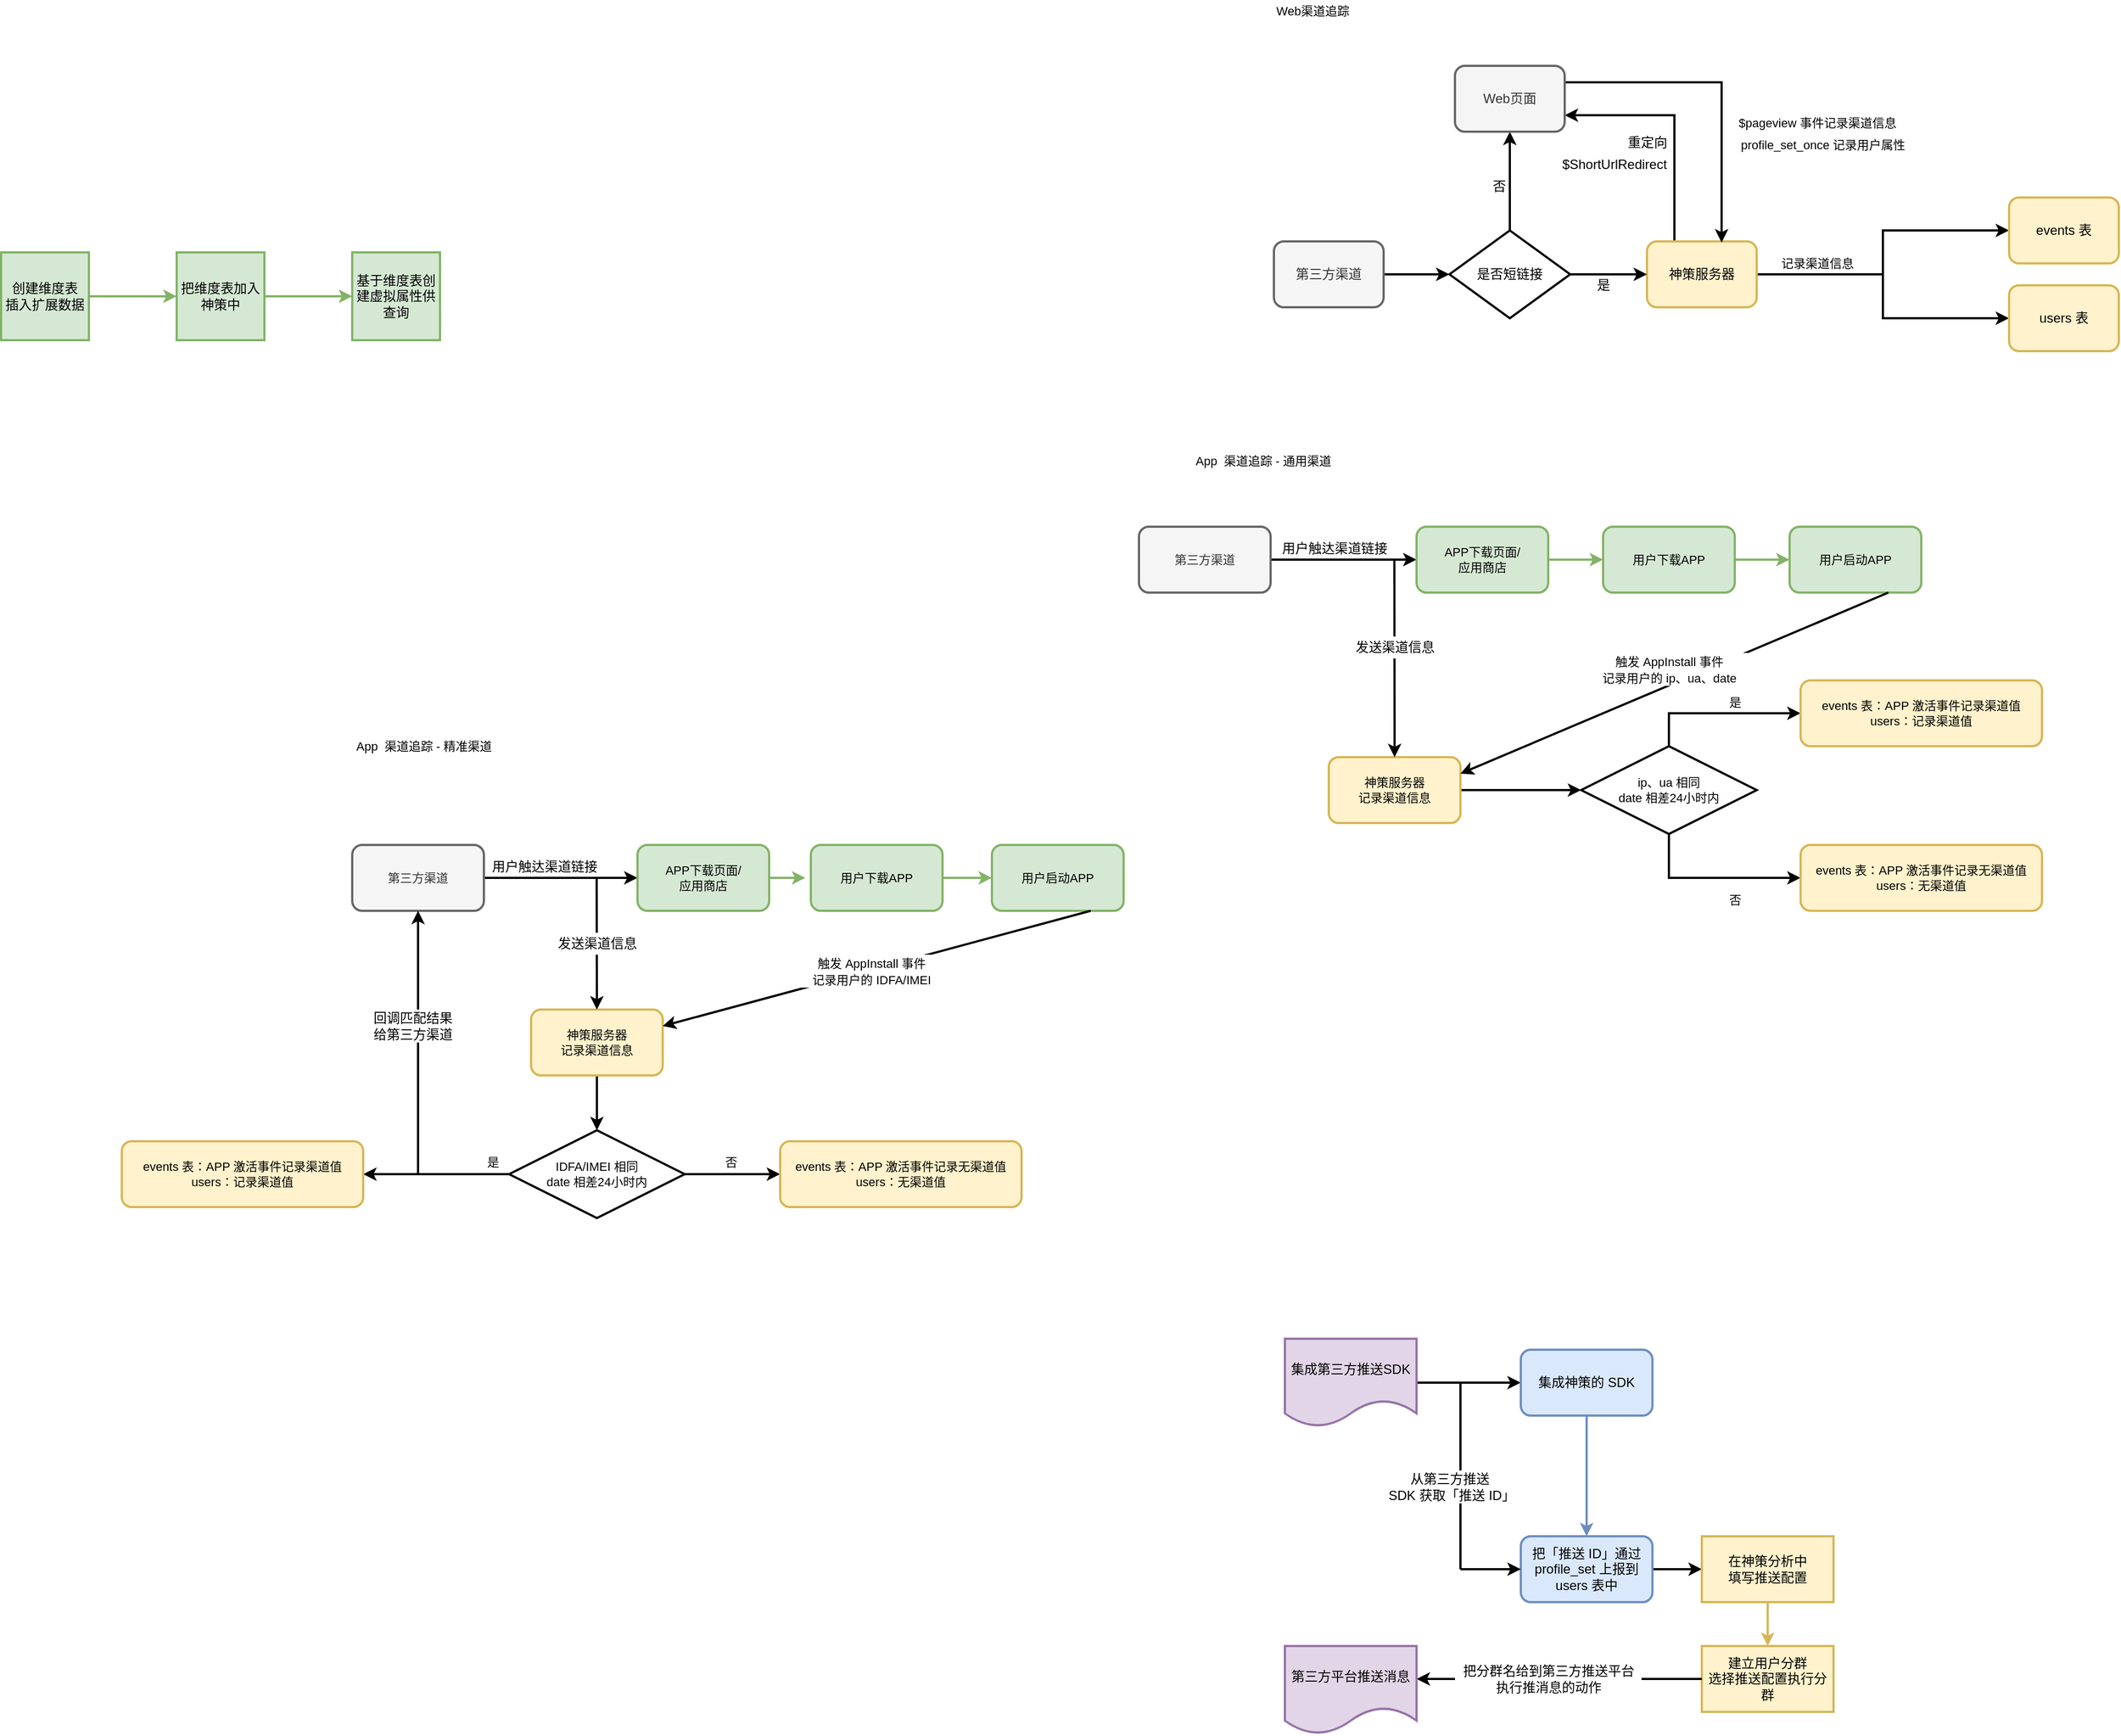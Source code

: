 <mxfile version="15.8.8" type="github">
  <diagram id="prtHgNgQTEPvFCAcTncT" name="Page-1">
    <mxGraphModel dx="2343" dy="376" grid="1" gridSize="10" guides="1" tooltips="1" connect="1" arrows="1" fold="1" page="1" pageScale="1" pageWidth="827" pageHeight="1169" math="0" shadow="0">
      <root>
        <mxCell id="0" />
        <mxCell id="1" parent="0" />
        <mxCell id="M7a1UfoR2cArPOc2KeIE-14" style="edgeStyle=orthogonalEdgeStyle;rounded=0;orthogonalLoop=1;jettySize=auto;html=1;exitX=1;exitY=0.5;exitDx=0;exitDy=0;entryX=0;entryY=0.5;entryDx=0;entryDy=0;strokeWidth=2;" parent="1" source="M7a1UfoR2cArPOc2KeIE-5" target="M7a1UfoR2cArPOc2KeIE-12" edge="1">
          <mxGeometry relative="1" as="geometry" />
        </mxCell>
        <mxCell id="M7a1UfoR2cArPOc2KeIE-5" value="第三方渠道" style="rounded=1;whiteSpace=wrap;html=1;fillColor=#f5f5f5;fontColor=#333333;strokeColor=#666666;strokeWidth=2;" parent="1" vertex="1">
          <mxGeometry x="-290" y="340" width="100" height="60" as="geometry" />
        </mxCell>
        <mxCell id="M7a1UfoR2cArPOc2KeIE-20" style="edgeStyle=orthogonalEdgeStyle;rounded=0;orthogonalLoop=1;jettySize=auto;html=1;exitX=0.25;exitY=0;exitDx=0;exitDy=0;entryX=1;entryY=0.75;entryDx=0;entryDy=0;strokeWidth=2;" parent="1" source="M7a1UfoR2cArPOc2KeIE-11" target="M7a1UfoR2cArPOc2KeIE-17" edge="1">
          <mxGeometry relative="1" as="geometry" />
        </mxCell>
        <mxCell id="M7a1UfoR2cArPOc2KeIE-25" style="edgeStyle=orthogonalEdgeStyle;rounded=0;orthogonalLoop=1;jettySize=auto;html=1;exitX=1;exitY=0.5;exitDx=0;exitDy=0;entryX=0;entryY=0.5;entryDx=0;entryDy=0;strokeWidth=2;" parent="1" source="M7a1UfoR2cArPOc2KeIE-11" target="M7a1UfoR2cArPOc2KeIE-23" edge="1">
          <mxGeometry relative="1" as="geometry" />
        </mxCell>
        <mxCell id="M7a1UfoR2cArPOc2KeIE-27" style="edgeStyle=orthogonalEdgeStyle;rounded=0;orthogonalLoop=1;jettySize=auto;html=1;exitX=1;exitY=0.5;exitDx=0;exitDy=0;entryX=0;entryY=0.5;entryDx=0;entryDy=0;strokeWidth=2;" parent="1" source="M7a1UfoR2cArPOc2KeIE-11" target="M7a1UfoR2cArPOc2KeIE-24" edge="1">
          <mxGeometry relative="1" as="geometry" />
        </mxCell>
        <mxCell id="M7a1UfoR2cArPOc2KeIE-11" value="神策服务器" style="rounded=1;whiteSpace=wrap;html=1;fillColor=#fff2cc;strokeColor=#d6b656;strokeWidth=2;" parent="1" vertex="1">
          <mxGeometry x="50" y="340" width="100" height="60" as="geometry" />
        </mxCell>
        <mxCell id="M7a1UfoR2cArPOc2KeIE-15" style="edgeStyle=orthogonalEdgeStyle;rounded=0;orthogonalLoop=1;jettySize=auto;html=1;exitX=1;exitY=0.5;exitDx=0;exitDy=0;entryX=0;entryY=0.5;entryDx=0;entryDy=0;strokeWidth=2;" parent="1" source="M7a1UfoR2cArPOc2KeIE-12" target="M7a1UfoR2cArPOc2KeIE-11" edge="1">
          <mxGeometry relative="1" as="geometry" />
        </mxCell>
        <mxCell id="M7a1UfoR2cArPOc2KeIE-37" style="edgeStyle=orthogonalEdgeStyle;rounded=0;orthogonalLoop=1;jettySize=auto;html=1;exitX=0.5;exitY=0;exitDx=0;exitDy=0;entryX=0.5;entryY=1;entryDx=0;entryDy=0;fontSize=11;strokeWidth=2;" parent="1" source="M7a1UfoR2cArPOc2KeIE-12" target="M7a1UfoR2cArPOc2KeIE-17" edge="1">
          <mxGeometry relative="1" as="geometry" />
        </mxCell>
        <mxCell id="M7a1UfoR2cArPOc2KeIE-12" value="是否短链接" style="rhombus;whiteSpace=wrap;html=1;strokeWidth=2;" parent="1" vertex="1">
          <mxGeometry x="-130" y="330" width="110" height="80" as="geometry" />
        </mxCell>
        <mxCell id="M7a1UfoR2cArPOc2KeIE-21" style="edgeStyle=orthogonalEdgeStyle;rounded=0;orthogonalLoop=1;jettySize=auto;html=1;exitX=1;exitY=0.25;exitDx=0;exitDy=0;entryX=0.68;entryY=0.017;entryDx=0;entryDy=0;entryPerimeter=0;strokeWidth=2;" parent="1" source="M7a1UfoR2cArPOc2KeIE-17" target="M7a1UfoR2cArPOc2KeIE-11" edge="1">
          <mxGeometry relative="1" as="geometry" />
        </mxCell>
        <mxCell id="M7a1UfoR2cArPOc2KeIE-17" value="Web页面" style="rounded=1;whiteSpace=wrap;html=1;fillColor=#f5f5f5;strokeColor=#666666;fontColor=#333333;strokeWidth=2;" parent="1" vertex="1">
          <mxGeometry x="-125" y="180" width="100" height="60" as="geometry" />
        </mxCell>
        <mxCell id="M7a1UfoR2cArPOc2KeIE-23" value="events 表" style="rounded=1;whiteSpace=wrap;html=1;fillColor=#fff2cc;strokeColor=#d6b656;strokeWidth=2;" parent="1" vertex="1">
          <mxGeometry x="380" y="300" width="100" height="60" as="geometry" />
        </mxCell>
        <mxCell id="M7a1UfoR2cArPOc2KeIE-24" value="users 表" style="rounded=1;whiteSpace=wrap;html=1;fillColor=#fff2cc;strokeColor=#d6b656;strokeWidth=2;" parent="1" vertex="1">
          <mxGeometry x="380" y="380" width="100" height="60" as="geometry" />
        </mxCell>
        <mxCell id="M7a1UfoR2cArPOc2KeIE-29" value="是" style="text;html=1;align=center;verticalAlign=middle;resizable=0;points=[];autosize=1;strokeColor=none;fillColor=none;strokeWidth=2;" parent="1" vertex="1">
          <mxGeometry x="-5" y="370" width="30" height="20" as="geometry" />
        </mxCell>
        <mxCell id="M7a1UfoR2cArPOc2KeIE-30" value="否" style="text;html=1;align=center;verticalAlign=middle;resizable=0;points=[];autosize=1;strokeColor=none;fillColor=none;strokeWidth=2;" parent="1" vertex="1">
          <mxGeometry x="-100" y="280" width="30" height="20" as="geometry" />
        </mxCell>
        <mxCell id="M7a1UfoR2cArPOc2KeIE-31" value="重定向" style="text;html=1;align=center;verticalAlign=middle;resizable=0;points=[];autosize=1;strokeColor=none;fillColor=none;strokeWidth=2;" parent="1" vertex="1">
          <mxGeometry x="25" y="240" width="50" height="20" as="geometry" />
        </mxCell>
        <mxCell id="M7a1UfoR2cArPOc2KeIE-33" value="$ShortUrlRedirect" style="text;html=1;align=center;verticalAlign=middle;resizable=0;points=[];autosize=1;strokeColor=none;fillColor=none;strokeWidth=2;" parent="1" vertex="1">
          <mxGeometry x="-35" y="260" width="110" height="20" as="geometry" />
        </mxCell>
        <mxCell id="M7a1UfoR2cArPOc2KeIE-34" value="&lt;font style=&quot;font-size: 11px&quot;&gt;$pageview 事件记录渠道信息&lt;/font&gt;" style="text;html=1;align=center;verticalAlign=middle;resizable=0;points=[];autosize=1;strokeColor=none;fillColor=none;fontSize=15;strokeWidth=2;" parent="1" vertex="1">
          <mxGeometry x="120" y="220" width="170" height="20" as="geometry" />
        </mxCell>
        <mxCell id="M7a1UfoR2cArPOc2KeIE-36" value="&lt;font style=&quot;font-size: 11px&quot;&gt;profile_set_once 记录用户属性&lt;/font&gt;" style="text;html=1;align=center;verticalAlign=middle;resizable=0;points=[];autosize=1;strokeColor=none;fillColor=none;fontSize=15;strokeWidth=2;" parent="1" vertex="1">
          <mxGeometry x="120" y="240" width="180" height="20" as="geometry" />
        </mxCell>
        <mxCell id="M7a1UfoR2cArPOc2KeIE-38" value="记录渠道信息" style="text;html=1;align=center;verticalAlign=middle;resizable=0;points=[];autosize=1;strokeColor=none;fillColor=none;fontSize=11;strokeWidth=2;" parent="1" vertex="1">
          <mxGeometry x="160" y="350" width="90" height="20" as="geometry" />
        </mxCell>
        <mxCell id="M7a1UfoR2cArPOc2KeIE-39" value="Web渠道追踪" style="text;html=1;align=center;verticalAlign=middle;resizable=0;points=[];autosize=1;strokeColor=none;fillColor=none;fontSize=11;" parent="1" vertex="1">
          <mxGeometry x="-300" y="120" width="90" height="20" as="geometry" />
        </mxCell>
        <mxCell id="M7a1UfoR2cArPOc2KeIE-40" value="App&amp;nbsp;&lt;span style=&quot;white-space: pre&quot;&gt; &lt;/span&gt;渠道追踪 - 通用渠道" style="text;html=1;align=center;verticalAlign=middle;resizable=0;points=[];autosize=1;strokeColor=none;fillColor=none;fontSize=11;" parent="1" vertex="1">
          <mxGeometry x="-375" y="530" width="150" height="20" as="geometry" />
        </mxCell>
        <mxCell id="M7a1UfoR2cArPOc2KeIE-42" style="edgeStyle=orthogonalEdgeStyle;rounded=0;orthogonalLoop=1;jettySize=auto;html=1;exitX=1;exitY=0.5;exitDx=0;exitDy=0;fontSize=11;entryX=0;entryY=0.5;entryDx=0;entryDy=0;strokeWidth=2;" parent="1" source="M7a1UfoR2cArPOc2KeIE-41" target="M7a1UfoR2cArPOc2KeIE-43" edge="1">
          <mxGeometry relative="1" as="geometry">
            <mxPoint x="-200" y="630" as="targetPoint" />
            <Array as="points">
              <mxPoint x="-180" y="630" />
              <mxPoint x="-180" y="630" />
            </Array>
          </mxGeometry>
        </mxCell>
        <mxCell id="M7a1UfoR2cArPOc2KeIE-41" value="第三方渠道" style="rounded=1;whiteSpace=wrap;html=1;fontSize=11;strokeWidth=2;fillColor=#f5f5f5;fontColor=#333333;strokeColor=#666666;" parent="1" vertex="1">
          <mxGeometry x="-413" y="600" width="120" height="60" as="geometry" />
        </mxCell>
        <mxCell id="M7a1UfoR2cArPOc2KeIE-44" style="edgeStyle=orthogonalEdgeStyle;rounded=0;orthogonalLoop=1;jettySize=auto;html=1;exitX=1;exitY=0.5;exitDx=0;exitDy=0;fontSize=11;fillColor=#d5e8d4;strokeColor=#82b366;strokeWidth=2;" parent="1" source="M7a1UfoR2cArPOc2KeIE-43" edge="1">
          <mxGeometry relative="1" as="geometry">
            <mxPoint x="10" y="630" as="targetPoint" />
          </mxGeometry>
        </mxCell>
        <mxCell id="M7a1UfoR2cArPOc2KeIE-43" value="APP下载页面/&lt;br&gt;应用商店" style="rounded=1;whiteSpace=wrap;html=1;fontSize=11;strokeWidth=2;fillColor=#d5e8d4;strokeColor=#82b366;" parent="1" vertex="1">
          <mxGeometry x="-160" y="600" width="120" height="60" as="geometry" />
        </mxCell>
        <mxCell id="M7a1UfoR2cArPOc2KeIE-46" style="edgeStyle=orthogonalEdgeStyle;rounded=0;orthogonalLoop=1;jettySize=auto;html=1;exitX=1;exitY=0.5;exitDx=0;exitDy=0;fontSize=11;fillColor=#d5e8d4;strokeColor=#82b366;strokeWidth=2;" parent="1" source="M7a1UfoR2cArPOc2KeIE-45" edge="1">
          <mxGeometry relative="1" as="geometry">
            <mxPoint x="180" y="630" as="targetPoint" />
          </mxGeometry>
        </mxCell>
        <mxCell id="M7a1UfoR2cArPOc2KeIE-45" value="用户下载APP" style="rounded=1;whiteSpace=wrap;html=1;fontSize=11;strokeWidth=2;fillColor=#d5e8d4;strokeColor=#82b366;" parent="1" vertex="1">
          <mxGeometry x="10" y="600" width="120" height="60" as="geometry" />
        </mxCell>
        <mxCell id="M7a1UfoR2cArPOc2KeIE-47" value="用户启动APP" style="rounded=1;whiteSpace=wrap;html=1;fontSize=11;strokeWidth=2;fillColor=#d5e8d4;strokeColor=#82b366;" parent="1" vertex="1">
          <mxGeometry x="180" y="600" width="120" height="60" as="geometry" />
        </mxCell>
        <mxCell id="M7a1UfoR2cArPOc2KeIE-50" style="edgeStyle=orthogonalEdgeStyle;rounded=0;orthogonalLoop=1;jettySize=auto;html=1;exitX=1;exitY=0.5;exitDx=0;exitDy=0;fontSize=11;strokeWidth=2;entryX=0;entryY=0.5;entryDx=0;entryDy=0;" parent="1" source="M7a1UfoR2cArPOc2KeIE-48" target="M7a1UfoR2cArPOc2KeIE-51" edge="1">
          <mxGeometry relative="1" as="geometry">
            <mxPoint x="-50" y="840.143" as="targetPoint" />
          </mxGeometry>
        </mxCell>
        <mxCell id="M7a1UfoR2cArPOc2KeIE-48" value="神策服务器&lt;br&gt;记录渠道信息" style="rounded=1;whiteSpace=wrap;html=1;fontSize=11;strokeWidth=2;fillColor=#fff2cc;strokeColor=#d6b656;" parent="1" vertex="1">
          <mxGeometry x="-240" y="810" width="120" height="60" as="geometry" />
        </mxCell>
        <mxCell id="M7a1UfoR2cArPOc2KeIE-54" style="edgeStyle=orthogonalEdgeStyle;rounded=0;orthogonalLoop=1;jettySize=auto;html=1;exitX=0.5;exitY=0;exitDx=0;exitDy=0;fontSize=11;strokeWidth=2;" parent="1" source="M7a1UfoR2cArPOc2KeIE-51" target="M7a1UfoR2cArPOc2KeIE-53" edge="1">
          <mxGeometry relative="1" as="geometry" />
        </mxCell>
        <mxCell id="M7a1UfoR2cArPOc2KeIE-55" style="edgeStyle=orthogonalEdgeStyle;rounded=0;orthogonalLoop=1;jettySize=auto;html=1;exitX=0.5;exitY=1;exitDx=0;exitDy=0;fontSize=11;entryX=0;entryY=0.5;entryDx=0;entryDy=0;strokeWidth=2;" parent="1" source="M7a1UfoR2cArPOc2KeIE-51" target="M7a1UfoR2cArPOc2KeIE-56" edge="1">
          <mxGeometry relative="1" as="geometry">
            <mxPoint x="90" y="890" as="targetPoint" />
          </mxGeometry>
        </mxCell>
        <mxCell id="M7a1UfoR2cArPOc2KeIE-51" value="ip、ua 相同&lt;br&gt;date 相差24小时内" style="rhombus;whiteSpace=wrap;html=1;fontSize=11;strokeWidth=2;" parent="1" vertex="1">
          <mxGeometry x="-10" y="800" width="160" height="80" as="geometry" />
        </mxCell>
        <mxCell id="M7a1UfoR2cArPOc2KeIE-53" value="events 表：APP 激活事件记录渠道值&lt;br&gt;users：记录渠道值" style="rounded=1;whiteSpace=wrap;html=1;fontSize=11;strokeWidth=2;fillColor=#fff2cc;strokeColor=#d6b656;" parent="1" vertex="1">
          <mxGeometry x="190" y="740" width="220" height="60" as="geometry" />
        </mxCell>
        <mxCell id="M7a1UfoR2cArPOc2KeIE-56" value="events 表：APP 激活事件记录无渠道值&lt;br&gt;users：无渠道值" style="rounded=1;whiteSpace=wrap;html=1;fontSize=11;strokeWidth=2;fillColor=#fff2cc;strokeColor=#d6b656;" parent="1" vertex="1">
          <mxGeometry x="190" y="890" width="220" height="60" as="geometry" />
        </mxCell>
        <mxCell id="M7a1UfoR2cArPOc2KeIE-57" value="是" style="text;html=1;align=center;verticalAlign=middle;resizable=0;points=[];autosize=1;strokeColor=none;fillColor=none;fontSize=11;strokeWidth=2;" parent="1" vertex="1">
          <mxGeometry x="115" y="750" width="30" height="20" as="geometry" />
        </mxCell>
        <mxCell id="M7a1UfoR2cArPOc2KeIE-58" value="否" style="text;html=1;align=center;verticalAlign=middle;resizable=0;points=[];autosize=1;strokeColor=none;fillColor=none;fontSize=11;strokeWidth=2;" parent="1" vertex="1">
          <mxGeometry x="115" y="930" width="30" height="20" as="geometry" />
        </mxCell>
        <mxCell id="M7a1UfoR2cArPOc2KeIE-65" value="" style="endArrow=classic;html=1;rounded=0;fontSize=11;entryX=0.5;entryY=0;entryDx=0;entryDy=0;strokeWidth=2;" parent="1" target="M7a1UfoR2cArPOc2KeIE-48" edge="1">
          <mxGeometry width="50" height="50" relative="1" as="geometry">
            <mxPoint x="-180.23" y="630" as="sourcePoint" />
            <mxPoint x="-180.29" y="710" as="targetPoint" />
          </mxGeometry>
        </mxCell>
        <mxCell id="M7a1UfoR2cArPOc2KeIE-68" value="" style="endArrow=classic;html=1;rounded=0;fontSize=11;strokeWidth=2;entryX=1;entryY=0.25;entryDx=0;entryDy=0;exitX=0.75;exitY=1;exitDx=0;exitDy=0;" parent="1" source="M7a1UfoR2cArPOc2KeIE-47" target="M7a1UfoR2cArPOc2KeIE-48" edge="1">
          <mxGeometry width="50" height="50" relative="1" as="geometry">
            <mxPoint x="60" y="750" as="sourcePoint" />
            <mxPoint x="110" y="700" as="targetPoint" />
          </mxGeometry>
        </mxCell>
        <mxCell id="zDTVzqGblw_5TJxMdudH-4" style="edgeStyle=orthogonalEdgeStyle;rounded=0;orthogonalLoop=1;jettySize=auto;html=1;exitX=1;exitY=0.5;exitDx=0;exitDy=0;strokeWidth=2;" parent="1" source="zDTVzqGblw_5TJxMdudH-1" target="zDTVzqGblw_5TJxMdudH-2" edge="1">
          <mxGeometry relative="1" as="geometry" />
        </mxCell>
        <mxCell id="zDTVzqGblw_5TJxMdudH-1" value="集成第三方推送SDK" style="shape=document;whiteSpace=wrap;html=1;boundedLbl=1;fillColor=#e1d5e7;strokeColor=#9673a6;strokeWidth=2;" parent="1" vertex="1">
          <mxGeometry x="-280" y="1340" width="120" height="80" as="geometry" />
        </mxCell>
        <mxCell id="zDTVzqGblw_5TJxMdudH-5" style="edgeStyle=orthogonalEdgeStyle;rounded=0;orthogonalLoop=1;jettySize=auto;html=1;exitX=0.5;exitY=1;exitDx=0;exitDy=0;fillColor=#dae8fc;strokeColor=#6c8ebf;strokeWidth=2;" parent="1" source="zDTVzqGblw_5TJxMdudH-2" target="zDTVzqGblw_5TJxMdudH-3" edge="1">
          <mxGeometry relative="1" as="geometry" />
        </mxCell>
        <mxCell id="zDTVzqGblw_5TJxMdudH-2" value="集成神策的 SDK" style="rounded=1;whiteSpace=wrap;html=1;fillColor=#dae8fc;strokeColor=#6c8ebf;strokeWidth=2;" parent="1" vertex="1">
          <mxGeometry x="-65" y="1350" width="120" height="60" as="geometry" />
        </mxCell>
        <mxCell id="zDTVzqGblw_5TJxMdudH-11" style="edgeStyle=orthogonalEdgeStyle;rounded=0;orthogonalLoop=1;jettySize=auto;html=1;exitX=1;exitY=0.5;exitDx=0;exitDy=0;entryX=0;entryY=0.5;entryDx=0;entryDy=0;strokeWidth=2;" parent="1" source="zDTVzqGblw_5TJxMdudH-3" target="zDTVzqGblw_5TJxMdudH-10" edge="1">
          <mxGeometry relative="1" as="geometry" />
        </mxCell>
        <mxCell id="zDTVzqGblw_5TJxMdudH-3" value="把「推送 ID」通过profile_set 上报到 users 表中" style="rounded=1;whiteSpace=wrap;html=1;fillColor=#dae8fc;strokeColor=#6c8ebf;strokeWidth=2;" parent="1" vertex="1">
          <mxGeometry x="-65" y="1520" width="120" height="60" as="geometry" />
        </mxCell>
        <mxCell id="zDTVzqGblw_5TJxMdudH-6" value="" style="endArrow=classic;html=1;rounded=0;entryX=0;entryY=0.5;entryDx=0;entryDy=0;strokeWidth=2;" parent="1" target="zDTVzqGblw_5TJxMdudH-3" edge="1">
          <mxGeometry width="50" height="50" relative="1" as="geometry">
            <mxPoint x="-120" y="1550" as="sourcePoint" />
            <mxPoint x="-120.5" y="1740" as="targetPoint" />
          </mxGeometry>
        </mxCell>
        <mxCell id="zDTVzqGblw_5TJxMdudH-8" value="" style="endArrow=none;html=1;rounded=0;strokeWidth=2;" parent="1" edge="1">
          <mxGeometry width="50" height="50" relative="1" as="geometry">
            <mxPoint x="-120" y="1550" as="sourcePoint" />
            <mxPoint x="-120" y="1380" as="targetPoint" />
          </mxGeometry>
        </mxCell>
        <mxCell id="zDTVzqGblw_5TJxMdudH-9" value="从第三方推送&lt;br&gt;&amp;nbsp;SDK 获取「推送 ID」" style="text;html=1;align=center;verticalAlign=middle;resizable=0;points=[];autosize=1;strokeColor=none;fillColor=default;strokeWidth=2;" parent="1" vertex="1">
          <mxGeometry x="-195" y="1460" width="130" height="30" as="geometry" />
        </mxCell>
        <mxCell id="zDTVzqGblw_5TJxMdudH-15" style="edgeStyle=orthogonalEdgeStyle;rounded=0;orthogonalLoop=1;jettySize=auto;html=1;exitX=0.5;exitY=1;exitDx=0;exitDy=0;fillColor=#fff2cc;strokeColor=#d6b656;strokeWidth=2;" parent="1" source="zDTVzqGblw_5TJxMdudH-10" edge="1">
          <mxGeometry relative="1" as="geometry">
            <mxPoint x="160" y="1620" as="targetPoint" />
          </mxGeometry>
        </mxCell>
        <mxCell id="zDTVzqGblw_5TJxMdudH-10" value="在神策分析中&lt;br&gt;填写推送配置" style="rounded=0;whiteSpace=wrap;html=1;fillColor=#fff2cc;strokeColor=#d6b656;strokeWidth=2;" parent="1" vertex="1">
          <mxGeometry x="100" y="1520" width="120" height="60" as="geometry" />
        </mxCell>
        <mxCell id="zDTVzqGblw_5TJxMdudH-17" style="edgeStyle=orthogonalEdgeStyle;rounded=0;orthogonalLoop=1;jettySize=auto;html=1;exitX=0;exitY=0.5;exitDx=0;exitDy=0;startArrow=none;strokeWidth=2;" parent="1" source="zDTVzqGblw_5TJxMdudH-19" edge="1">
          <mxGeometry relative="1" as="geometry">
            <mxPoint x="-160" y="1650" as="targetPoint" />
          </mxGeometry>
        </mxCell>
        <mxCell id="zDTVzqGblw_5TJxMdudH-16" value="建立用户分群&lt;br&gt;选择推送配置执行分群" style="rounded=0;whiteSpace=wrap;html=1;fillColor=#fff2cc;strokeColor=#d6b656;strokeWidth=2;" parent="1" vertex="1">
          <mxGeometry x="100" y="1620" width="120" height="60" as="geometry" />
        </mxCell>
        <mxCell id="zDTVzqGblw_5TJxMdudH-18" value="第三方平台推送消息" style="shape=document;whiteSpace=wrap;html=1;boundedLbl=1;fillColor=#e1d5e7;strokeColor=#9673a6;strokeWidth=2;" parent="1" vertex="1">
          <mxGeometry x="-280" y="1620" width="120" height="80" as="geometry" />
        </mxCell>
        <mxCell id="zDTVzqGblw_5TJxMdudH-19" value="把分群名给到第三方推送平台&lt;br&gt;执行推消息的动作" style="text;html=1;align=center;verticalAlign=middle;resizable=0;points=[];autosize=1;strokeColor=none;fillColor=none;strokeWidth=2;" parent="1" vertex="1">
          <mxGeometry x="-125" y="1635" width="170" height="30" as="geometry" />
        </mxCell>
        <mxCell id="zDTVzqGblw_5TJxMdudH-21" value="" style="edgeStyle=orthogonalEdgeStyle;rounded=0;orthogonalLoop=1;jettySize=auto;html=1;exitX=0;exitY=0.5;exitDx=0;exitDy=0;endArrow=none;strokeWidth=2;" parent="1" source="zDTVzqGblw_5TJxMdudH-16" target="zDTVzqGblw_5TJxMdudH-19" edge="1">
          <mxGeometry relative="1" as="geometry">
            <mxPoint x="-160" y="1650" as="targetPoint" />
            <mxPoint x="100" y="1650" as="sourcePoint" />
          </mxGeometry>
        </mxCell>
        <mxCell id="zDTVzqGblw_5TJxMdudH-23" value="发送渠道信息" style="text;html=1;align=center;verticalAlign=middle;resizable=0;points=[];autosize=1;strokeColor=none;fillColor=default;rounded=0;" parent="1" vertex="1">
          <mxGeometry x="-225" y="700" width="90" height="20" as="geometry" />
        </mxCell>
        <mxCell id="zDTVzqGblw_5TJxMdudH-25" value="&lt;span style=&quot;font-size: 11px&quot;&gt;触发 AppInstall 事件&lt;br&gt;记录用户的 ip、ua、date&lt;br&gt;&lt;/span&gt;" style="text;html=1;align=center;verticalAlign=middle;resizable=0;points=[];autosize=1;strokeColor=none;fillColor=default;" parent="1" vertex="1">
          <mxGeometry x="-5" y="715" width="150" height="30" as="geometry" />
        </mxCell>
        <mxCell id="zDTVzqGblw_5TJxMdudH-27" style="edgeStyle=orthogonalEdgeStyle;rounded=0;orthogonalLoop=1;jettySize=auto;html=1;exitX=1;exitY=0.5;exitDx=0;exitDy=0;fontSize=11;entryX=0;entryY=0.5;entryDx=0;entryDy=0;strokeWidth=2;" parent="1" source="zDTVzqGblw_5TJxMdudH-28" target="zDTVzqGblw_5TJxMdudH-30" edge="1">
          <mxGeometry relative="1" as="geometry">
            <mxPoint x="-927" y="920" as="targetPoint" />
            <Array as="points">
              <mxPoint x="-907" y="920" />
              <mxPoint x="-907" y="920" />
            </Array>
          </mxGeometry>
        </mxCell>
        <mxCell id="zDTVzqGblw_5TJxMdudH-28" value="第三方渠道" style="rounded=1;whiteSpace=wrap;html=1;fontSize=11;strokeWidth=2;fillColor=#f5f5f5;fontColor=#333333;strokeColor=#666666;" parent="1" vertex="1">
          <mxGeometry x="-1130" y="890" width="120" height="60" as="geometry" />
        </mxCell>
        <mxCell id="zDTVzqGblw_5TJxMdudH-29" style="edgeStyle=orthogonalEdgeStyle;rounded=0;orthogonalLoop=1;jettySize=auto;html=1;exitX=1;exitY=0.5;exitDx=0;exitDy=0;fontSize=11;fillColor=#d5e8d4;strokeColor=#82b366;strokeWidth=2;" parent="1" source="zDTVzqGblw_5TJxMdudH-30" edge="1">
          <mxGeometry relative="1" as="geometry">
            <mxPoint x="-717" y="920" as="targetPoint" />
          </mxGeometry>
        </mxCell>
        <mxCell id="zDTVzqGblw_5TJxMdudH-30" value="APP下载页面/&lt;br&gt;应用商店" style="rounded=1;whiteSpace=wrap;html=1;fontSize=11;strokeWidth=2;fillColor=#d5e8d4;strokeColor=#82b366;" parent="1" vertex="1">
          <mxGeometry x="-870" y="890" width="120" height="60" as="geometry" />
        </mxCell>
        <mxCell id="zDTVzqGblw_5TJxMdudH-31" style="edgeStyle=orthogonalEdgeStyle;rounded=0;orthogonalLoop=1;jettySize=auto;html=1;exitX=1;exitY=0.5;exitDx=0;exitDy=0;fontSize=11;fillColor=#d5e8d4;strokeColor=#82b366;strokeWidth=2;" parent="1" source="zDTVzqGblw_5TJxMdudH-32" edge="1">
          <mxGeometry relative="1" as="geometry">
            <mxPoint x="-547" y="920" as="targetPoint" />
          </mxGeometry>
        </mxCell>
        <mxCell id="zDTVzqGblw_5TJxMdudH-32" value="用户下载APP" style="rounded=1;whiteSpace=wrap;html=1;fontSize=11;strokeWidth=2;fillColor=#d5e8d4;strokeColor=#82b366;" parent="1" vertex="1">
          <mxGeometry x="-712" y="890" width="120" height="60" as="geometry" />
        </mxCell>
        <mxCell id="zDTVzqGblw_5TJxMdudH-33" value="用户启动APP" style="rounded=1;whiteSpace=wrap;html=1;fontSize=11;strokeWidth=2;fillColor=#d5e8d4;strokeColor=#82b366;" parent="1" vertex="1">
          <mxGeometry x="-547" y="890" width="120" height="60" as="geometry" />
        </mxCell>
        <mxCell id="zDTVzqGblw_5TJxMdudH-53" style="edgeStyle=orthogonalEdgeStyle;rounded=0;orthogonalLoop=1;jettySize=auto;html=1;exitX=0.5;exitY=1;exitDx=0;exitDy=0;entryX=0.5;entryY=0;entryDx=0;entryDy=0;strokeWidth=2;" parent="1" source="zDTVzqGblw_5TJxMdudH-35" target="zDTVzqGblw_5TJxMdudH-38" edge="1">
          <mxGeometry relative="1" as="geometry" />
        </mxCell>
        <mxCell id="zDTVzqGblw_5TJxMdudH-35" value="神策服务器&lt;br&gt;记录渠道信息" style="rounded=1;whiteSpace=wrap;html=1;fontSize=11;strokeWidth=2;fillColor=#fff2cc;strokeColor=#d6b656;" parent="1" vertex="1">
          <mxGeometry x="-967" y="1040" width="120" height="60" as="geometry" />
        </mxCell>
        <mxCell id="zDTVzqGblw_5TJxMdudH-52" style="edgeStyle=orthogonalEdgeStyle;rounded=0;orthogonalLoop=1;jettySize=auto;html=1;exitX=1;exitY=0.5;exitDx=0;exitDy=0;entryX=0;entryY=0.5;entryDx=0;entryDy=0;strokeWidth=2;" parent="1" source="zDTVzqGblw_5TJxMdudH-38" target="zDTVzqGblw_5TJxMdudH-40" edge="1">
          <mxGeometry relative="1" as="geometry" />
        </mxCell>
        <mxCell id="zDTVzqGblw_5TJxMdudH-54" style="edgeStyle=orthogonalEdgeStyle;rounded=0;orthogonalLoop=1;jettySize=auto;html=1;exitX=0;exitY=0.5;exitDx=0;exitDy=0;strokeWidth=2;" parent="1" source="zDTVzqGblw_5TJxMdudH-38" target="zDTVzqGblw_5TJxMdudH-39" edge="1">
          <mxGeometry relative="1" as="geometry" />
        </mxCell>
        <mxCell id="zDTVzqGblw_5TJxMdudH-56" style="edgeStyle=orthogonalEdgeStyle;rounded=0;orthogonalLoop=1;jettySize=auto;html=1;exitX=0;exitY=0.5;exitDx=0;exitDy=0;entryX=0.5;entryY=1;entryDx=0;entryDy=0;strokeWidth=2;" parent="1" source="zDTVzqGblw_5TJxMdudH-38" target="zDTVzqGblw_5TJxMdudH-28" edge="1">
          <mxGeometry relative="1" as="geometry" />
        </mxCell>
        <mxCell id="zDTVzqGblw_5TJxMdudH-38" value="&lt;span&gt;IDFA/IMEI&amp;nbsp;&lt;/span&gt;相同&lt;br&gt;date 相差24小时内" style="rhombus;whiteSpace=wrap;html=1;fontSize=11;strokeWidth=2;" parent="1" vertex="1">
          <mxGeometry x="-987" y="1150" width="160" height="80" as="geometry" />
        </mxCell>
        <mxCell id="zDTVzqGblw_5TJxMdudH-39" value="events 表：APP 激活事件记录渠道值&lt;br&gt;users：记录渠道值" style="rounded=1;whiteSpace=wrap;html=1;fontSize=11;strokeWidth=2;fillColor=#fff2cc;strokeColor=#d6b656;" parent="1" vertex="1">
          <mxGeometry x="-1340" y="1160" width="220" height="60" as="geometry" />
        </mxCell>
        <mxCell id="zDTVzqGblw_5TJxMdudH-40" value="events 表：APP 激活事件记录无渠道值&lt;br&gt;users：无渠道值" style="rounded=1;whiteSpace=wrap;html=1;fontSize=11;strokeWidth=2;fillColor=#fff2cc;strokeColor=#d6b656;" parent="1" vertex="1">
          <mxGeometry x="-740" y="1160" width="220" height="60" as="geometry" />
        </mxCell>
        <mxCell id="zDTVzqGblw_5TJxMdudH-41" value="是" style="text;html=1;align=center;verticalAlign=middle;resizable=0;points=[];autosize=1;strokeColor=none;fillColor=none;fontSize=11;strokeWidth=2;" parent="1" vertex="1">
          <mxGeometry x="-1017" y="1169" width="30" height="20" as="geometry" />
        </mxCell>
        <mxCell id="zDTVzqGblw_5TJxMdudH-42" value="否" style="text;html=1;align=center;verticalAlign=middle;resizable=0;points=[];autosize=1;strokeColor=none;fillColor=none;fontSize=11;strokeWidth=2;" parent="1" vertex="1">
          <mxGeometry x="-800" y="1169" width="30" height="20" as="geometry" />
        </mxCell>
        <mxCell id="zDTVzqGblw_5TJxMdudH-43" value="" style="endArrow=classic;html=1;rounded=0;fontSize=11;entryX=0.5;entryY=0;entryDx=0;entryDy=0;strokeWidth=2;" parent="1" target="zDTVzqGblw_5TJxMdudH-35" edge="1">
          <mxGeometry width="50" height="50" relative="1" as="geometry">
            <mxPoint x="-907.23" y="920" as="sourcePoint" />
            <mxPoint x="-907.29" y="1000" as="targetPoint" />
          </mxGeometry>
        </mxCell>
        <mxCell id="zDTVzqGblw_5TJxMdudH-44" value="" style="endArrow=classic;html=1;rounded=0;fontSize=11;strokeWidth=2;entryX=1;entryY=0.25;entryDx=0;entryDy=0;exitX=0.75;exitY=1;exitDx=0;exitDy=0;" parent="1" source="zDTVzqGblw_5TJxMdudH-33" target="zDTVzqGblw_5TJxMdudH-35" edge="1">
          <mxGeometry width="50" height="50" relative="1" as="geometry">
            <mxPoint x="-667" y="1040" as="sourcePoint" />
            <mxPoint x="-617" y="990" as="targetPoint" />
          </mxGeometry>
        </mxCell>
        <mxCell id="zDTVzqGblw_5TJxMdudH-45" value="发送渠道信息" style="text;html=1;align=center;verticalAlign=middle;resizable=0;points=[];autosize=1;strokeColor=none;fillColor=default;rounded=0;" parent="1" vertex="1">
          <mxGeometry x="-952" y="970" width="90" height="20" as="geometry" />
        </mxCell>
        <mxCell id="zDTVzqGblw_5TJxMdudH-46" value="用户触达渠道链接" style="text;html=1;align=center;verticalAlign=middle;resizable=0;points=[];autosize=1;strokeColor=none;fillColor=none;" parent="1" vertex="1">
          <mxGeometry x="-1010" y="900" width="110" height="20" as="geometry" />
        </mxCell>
        <mxCell id="zDTVzqGblw_5TJxMdudH-47" value="&lt;span style=&quot;font-size: 11px&quot;&gt;触发 AppInstall 事件&lt;br&gt;记录用户的 IDFA/IMEI&lt;br&gt;&lt;/span&gt;" style="text;html=1;align=center;verticalAlign=middle;resizable=0;points=[];autosize=1;strokeColor=none;fillColor=default;" parent="1" vertex="1">
          <mxGeometry x="-722" y="990" width="130" height="30" as="geometry" />
        </mxCell>
        <mxCell id="zDTVzqGblw_5TJxMdudH-48" value="App&amp;nbsp;&lt;span style=&quot;white-space: pre&quot;&gt; &lt;/span&gt;渠道追踪 - 精准渠道" style="text;html=1;align=center;verticalAlign=middle;resizable=0;points=[];autosize=1;strokeColor=none;fillColor=none;fontSize=11;" parent="1" vertex="1">
          <mxGeometry x="-1140" y="790" width="150" height="20" as="geometry" />
        </mxCell>
        <mxCell id="zDTVzqGblw_5TJxMdudH-58" value="用户触达渠道链接" style="text;html=1;align=center;verticalAlign=middle;resizable=0;points=[];autosize=1;strokeColor=none;fillColor=none;" parent="1" vertex="1">
          <mxGeometry x="-290" y="610" width="110" height="20" as="geometry" />
        </mxCell>
        <mxCell id="zDTVzqGblw_5TJxMdudH-59" value="回调匹配结果&lt;br&gt;给第三方渠道" style="text;html=1;align=center;verticalAlign=middle;resizable=0;points=[];autosize=1;strokeColor=none;fillColor=default;" parent="1" vertex="1">
          <mxGeometry x="-1120" y="1040" width="90" height="30" as="geometry" />
        </mxCell>
        <mxCell id="bojxBj6P9_X4akR17O_j-4" style="edgeStyle=orthogonalEdgeStyle;rounded=0;orthogonalLoop=1;jettySize=auto;html=1;exitX=1;exitY=0.5;exitDx=0;exitDy=0;entryX=0;entryY=0.5;entryDx=0;entryDy=0;fontSize=10;fillColor=#d5e8d4;strokeColor=#82b366;strokeWidth=2;" edge="1" parent="1" source="bojxBj6P9_X4akR17O_j-1" target="bojxBj6P9_X4akR17O_j-2">
          <mxGeometry relative="1" as="geometry" />
        </mxCell>
        <mxCell id="bojxBj6P9_X4akR17O_j-1" value="创建维度表&lt;br&gt;插入扩展数据" style="whiteSpace=wrap;html=1;aspect=fixed;fillColor=#d5e8d4;strokeColor=#82b366;strokeWidth=2;" vertex="1" parent="1">
          <mxGeometry x="-1450" y="350" width="80" height="80" as="geometry" />
        </mxCell>
        <mxCell id="bojxBj6P9_X4akR17O_j-5" style="edgeStyle=orthogonalEdgeStyle;rounded=0;orthogonalLoop=1;jettySize=auto;html=1;exitX=1;exitY=0.5;exitDx=0;exitDy=0;entryX=0;entryY=0.5;entryDx=0;entryDy=0;fontSize=10;fillColor=#d5e8d4;strokeColor=#82b366;strokeWidth=2;" edge="1" parent="1" source="bojxBj6P9_X4akR17O_j-2" target="bojxBj6P9_X4akR17O_j-3">
          <mxGeometry relative="1" as="geometry" />
        </mxCell>
        <mxCell id="bojxBj6P9_X4akR17O_j-2" value="把维度表加入神策中" style="whiteSpace=wrap;html=1;aspect=fixed;fillColor=#d5e8d4;strokeColor=#82b366;strokeWidth=2;" vertex="1" parent="1">
          <mxGeometry x="-1290" y="350" width="80" height="80" as="geometry" />
        </mxCell>
        <mxCell id="bojxBj6P9_X4akR17O_j-3" value="基于维度表创建虚拟属性供查询" style="whiteSpace=wrap;html=1;aspect=fixed;fillColor=#d5e8d4;strokeColor=#82b366;strokeWidth=2;" vertex="1" parent="1">
          <mxGeometry x="-1130" y="350" width="80" height="80" as="geometry" />
        </mxCell>
      </root>
    </mxGraphModel>
  </diagram>
</mxfile>
